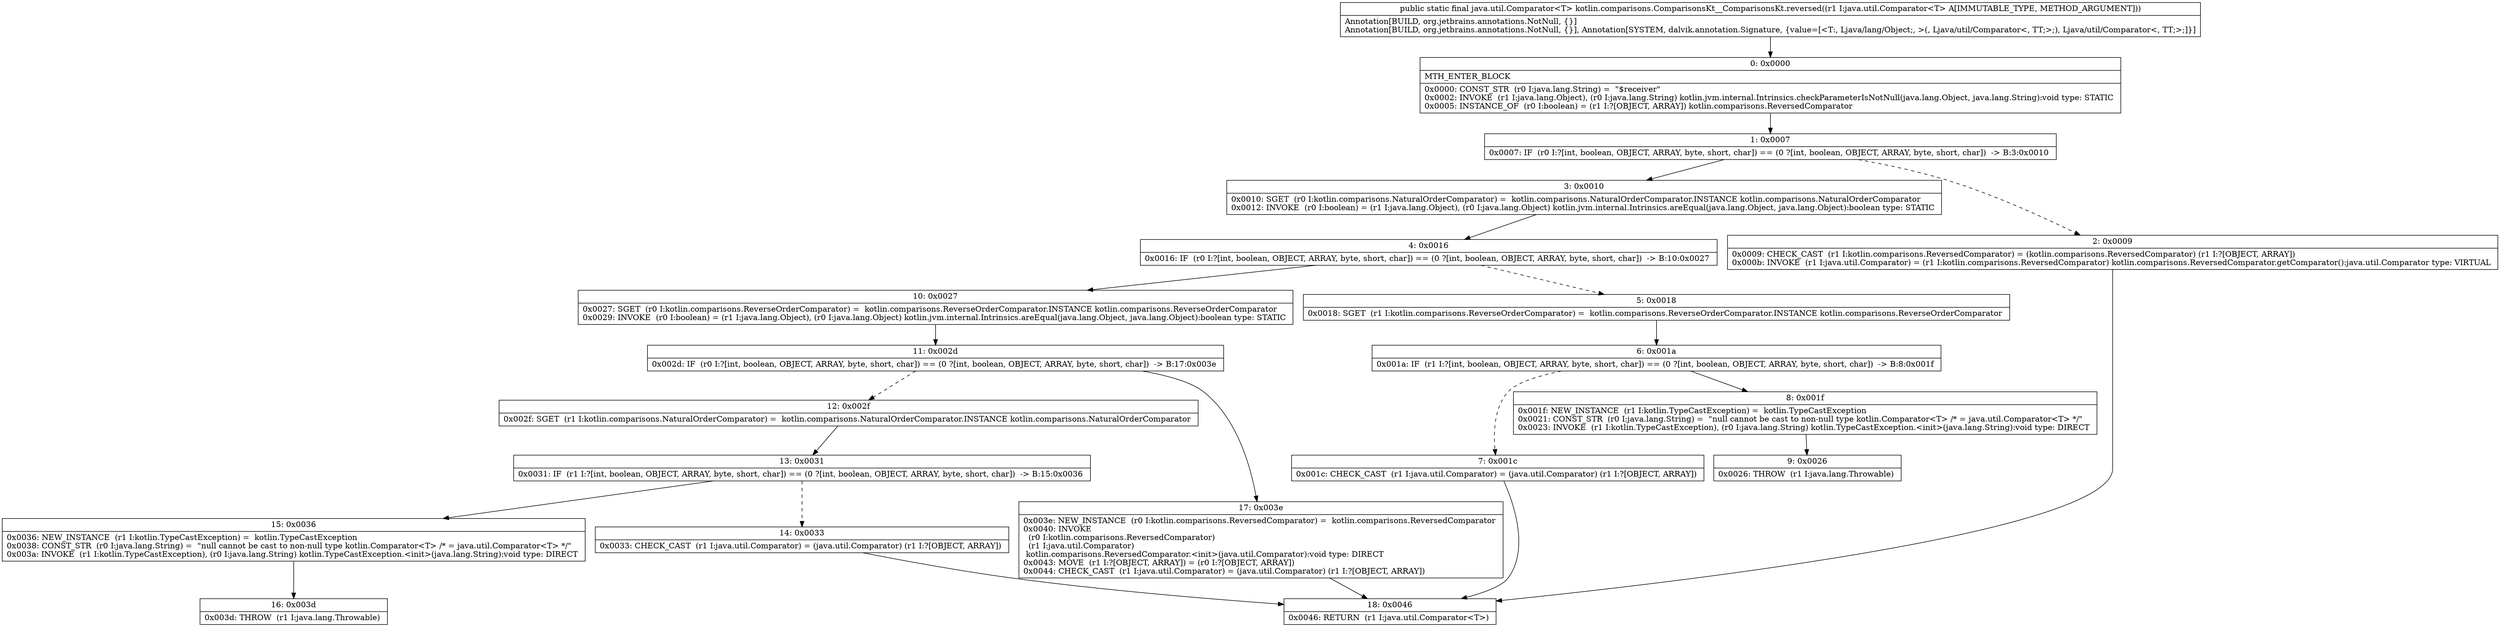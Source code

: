 digraph "CFG forkotlin.comparisons.ComparisonsKt__ComparisonsKt.reversed(Ljava\/util\/Comparator;)Ljava\/util\/Comparator;" {
Node_0 [shape=record,label="{0\:\ 0x0000|MTH_ENTER_BLOCK\l|0x0000: CONST_STR  (r0 I:java.lang.String) =  \"$receiver\" \l0x0002: INVOKE  (r1 I:java.lang.Object), (r0 I:java.lang.String) kotlin.jvm.internal.Intrinsics.checkParameterIsNotNull(java.lang.Object, java.lang.String):void type: STATIC \l0x0005: INSTANCE_OF  (r0 I:boolean) = (r1 I:?[OBJECT, ARRAY]) kotlin.comparisons.ReversedComparator \l}"];
Node_1 [shape=record,label="{1\:\ 0x0007|0x0007: IF  (r0 I:?[int, boolean, OBJECT, ARRAY, byte, short, char]) == (0 ?[int, boolean, OBJECT, ARRAY, byte, short, char])  \-\> B:3:0x0010 \l}"];
Node_2 [shape=record,label="{2\:\ 0x0009|0x0009: CHECK_CAST  (r1 I:kotlin.comparisons.ReversedComparator) = (kotlin.comparisons.ReversedComparator) (r1 I:?[OBJECT, ARRAY]) \l0x000b: INVOKE  (r1 I:java.util.Comparator) = (r1 I:kotlin.comparisons.ReversedComparator) kotlin.comparisons.ReversedComparator.getComparator():java.util.Comparator type: VIRTUAL \l}"];
Node_3 [shape=record,label="{3\:\ 0x0010|0x0010: SGET  (r0 I:kotlin.comparisons.NaturalOrderComparator) =  kotlin.comparisons.NaturalOrderComparator.INSTANCE kotlin.comparisons.NaturalOrderComparator \l0x0012: INVOKE  (r0 I:boolean) = (r1 I:java.lang.Object), (r0 I:java.lang.Object) kotlin.jvm.internal.Intrinsics.areEqual(java.lang.Object, java.lang.Object):boolean type: STATIC \l}"];
Node_4 [shape=record,label="{4\:\ 0x0016|0x0016: IF  (r0 I:?[int, boolean, OBJECT, ARRAY, byte, short, char]) == (0 ?[int, boolean, OBJECT, ARRAY, byte, short, char])  \-\> B:10:0x0027 \l}"];
Node_5 [shape=record,label="{5\:\ 0x0018|0x0018: SGET  (r1 I:kotlin.comparisons.ReverseOrderComparator) =  kotlin.comparisons.ReverseOrderComparator.INSTANCE kotlin.comparisons.ReverseOrderComparator \l}"];
Node_6 [shape=record,label="{6\:\ 0x001a|0x001a: IF  (r1 I:?[int, boolean, OBJECT, ARRAY, byte, short, char]) == (0 ?[int, boolean, OBJECT, ARRAY, byte, short, char])  \-\> B:8:0x001f \l}"];
Node_7 [shape=record,label="{7\:\ 0x001c|0x001c: CHECK_CAST  (r1 I:java.util.Comparator) = (java.util.Comparator) (r1 I:?[OBJECT, ARRAY]) \l}"];
Node_8 [shape=record,label="{8\:\ 0x001f|0x001f: NEW_INSTANCE  (r1 I:kotlin.TypeCastException) =  kotlin.TypeCastException \l0x0021: CONST_STR  (r0 I:java.lang.String) =  \"null cannot be cast to non\-null type kotlin.Comparator\<T\> \/* = java.util.Comparator\<T\> *\/\" \l0x0023: INVOKE  (r1 I:kotlin.TypeCastException), (r0 I:java.lang.String) kotlin.TypeCastException.\<init\>(java.lang.String):void type: DIRECT \l}"];
Node_9 [shape=record,label="{9\:\ 0x0026|0x0026: THROW  (r1 I:java.lang.Throwable) \l}"];
Node_10 [shape=record,label="{10\:\ 0x0027|0x0027: SGET  (r0 I:kotlin.comparisons.ReverseOrderComparator) =  kotlin.comparisons.ReverseOrderComparator.INSTANCE kotlin.comparisons.ReverseOrderComparator \l0x0029: INVOKE  (r0 I:boolean) = (r1 I:java.lang.Object), (r0 I:java.lang.Object) kotlin.jvm.internal.Intrinsics.areEqual(java.lang.Object, java.lang.Object):boolean type: STATIC \l}"];
Node_11 [shape=record,label="{11\:\ 0x002d|0x002d: IF  (r0 I:?[int, boolean, OBJECT, ARRAY, byte, short, char]) == (0 ?[int, boolean, OBJECT, ARRAY, byte, short, char])  \-\> B:17:0x003e \l}"];
Node_12 [shape=record,label="{12\:\ 0x002f|0x002f: SGET  (r1 I:kotlin.comparisons.NaturalOrderComparator) =  kotlin.comparisons.NaturalOrderComparator.INSTANCE kotlin.comparisons.NaturalOrderComparator \l}"];
Node_13 [shape=record,label="{13\:\ 0x0031|0x0031: IF  (r1 I:?[int, boolean, OBJECT, ARRAY, byte, short, char]) == (0 ?[int, boolean, OBJECT, ARRAY, byte, short, char])  \-\> B:15:0x0036 \l}"];
Node_14 [shape=record,label="{14\:\ 0x0033|0x0033: CHECK_CAST  (r1 I:java.util.Comparator) = (java.util.Comparator) (r1 I:?[OBJECT, ARRAY]) \l}"];
Node_15 [shape=record,label="{15\:\ 0x0036|0x0036: NEW_INSTANCE  (r1 I:kotlin.TypeCastException) =  kotlin.TypeCastException \l0x0038: CONST_STR  (r0 I:java.lang.String) =  \"null cannot be cast to non\-null type kotlin.Comparator\<T\> \/* = java.util.Comparator\<T\> *\/\" \l0x003a: INVOKE  (r1 I:kotlin.TypeCastException), (r0 I:java.lang.String) kotlin.TypeCastException.\<init\>(java.lang.String):void type: DIRECT \l}"];
Node_16 [shape=record,label="{16\:\ 0x003d|0x003d: THROW  (r1 I:java.lang.Throwable) \l}"];
Node_17 [shape=record,label="{17\:\ 0x003e|0x003e: NEW_INSTANCE  (r0 I:kotlin.comparisons.ReversedComparator) =  kotlin.comparisons.ReversedComparator \l0x0040: INVOKE  \l  (r0 I:kotlin.comparisons.ReversedComparator)\l  (r1 I:java.util.Comparator)\l kotlin.comparisons.ReversedComparator.\<init\>(java.util.Comparator):void type: DIRECT \l0x0043: MOVE  (r1 I:?[OBJECT, ARRAY]) = (r0 I:?[OBJECT, ARRAY]) \l0x0044: CHECK_CAST  (r1 I:java.util.Comparator) = (java.util.Comparator) (r1 I:?[OBJECT, ARRAY]) \l}"];
Node_18 [shape=record,label="{18\:\ 0x0046|0x0046: RETURN  (r1 I:java.util.Comparator\<T\>) \l}"];
MethodNode[shape=record,label="{public static final java.util.Comparator\<T\> kotlin.comparisons.ComparisonsKt__ComparisonsKt.reversed((r1 I:java.util.Comparator\<T\> A[IMMUTABLE_TYPE, METHOD_ARGUMENT]))  | Annotation[BUILD, org.jetbrains.annotations.NotNull, \{\}]\lAnnotation[BUILD, org.jetbrains.annotations.NotNull, \{\}], Annotation[SYSTEM, dalvik.annotation.Signature, \{value=[\<T:, Ljava\/lang\/Object;, \>(, Ljava\/util\/Comparator\<, TT;\>;), Ljava\/util\/Comparator\<, TT;\>;]\}]\l}"];
MethodNode -> Node_0;
Node_0 -> Node_1;
Node_1 -> Node_2[style=dashed];
Node_1 -> Node_3;
Node_2 -> Node_18;
Node_3 -> Node_4;
Node_4 -> Node_5[style=dashed];
Node_4 -> Node_10;
Node_5 -> Node_6;
Node_6 -> Node_7[style=dashed];
Node_6 -> Node_8;
Node_7 -> Node_18;
Node_8 -> Node_9;
Node_10 -> Node_11;
Node_11 -> Node_12[style=dashed];
Node_11 -> Node_17;
Node_12 -> Node_13;
Node_13 -> Node_14[style=dashed];
Node_13 -> Node_15;
Node_14 -> Node_18;
Node_15 -> Node_16;
Node_17 -> Node_18;
}

